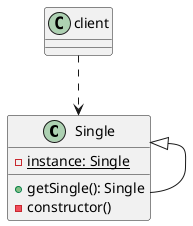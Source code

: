 @startuml Single

class Single {
    {static} - instance: Single
    + getSingle(): Single
    - constructor()
}

Single <|--- Single

class client {}
client ..> Single



@enduml